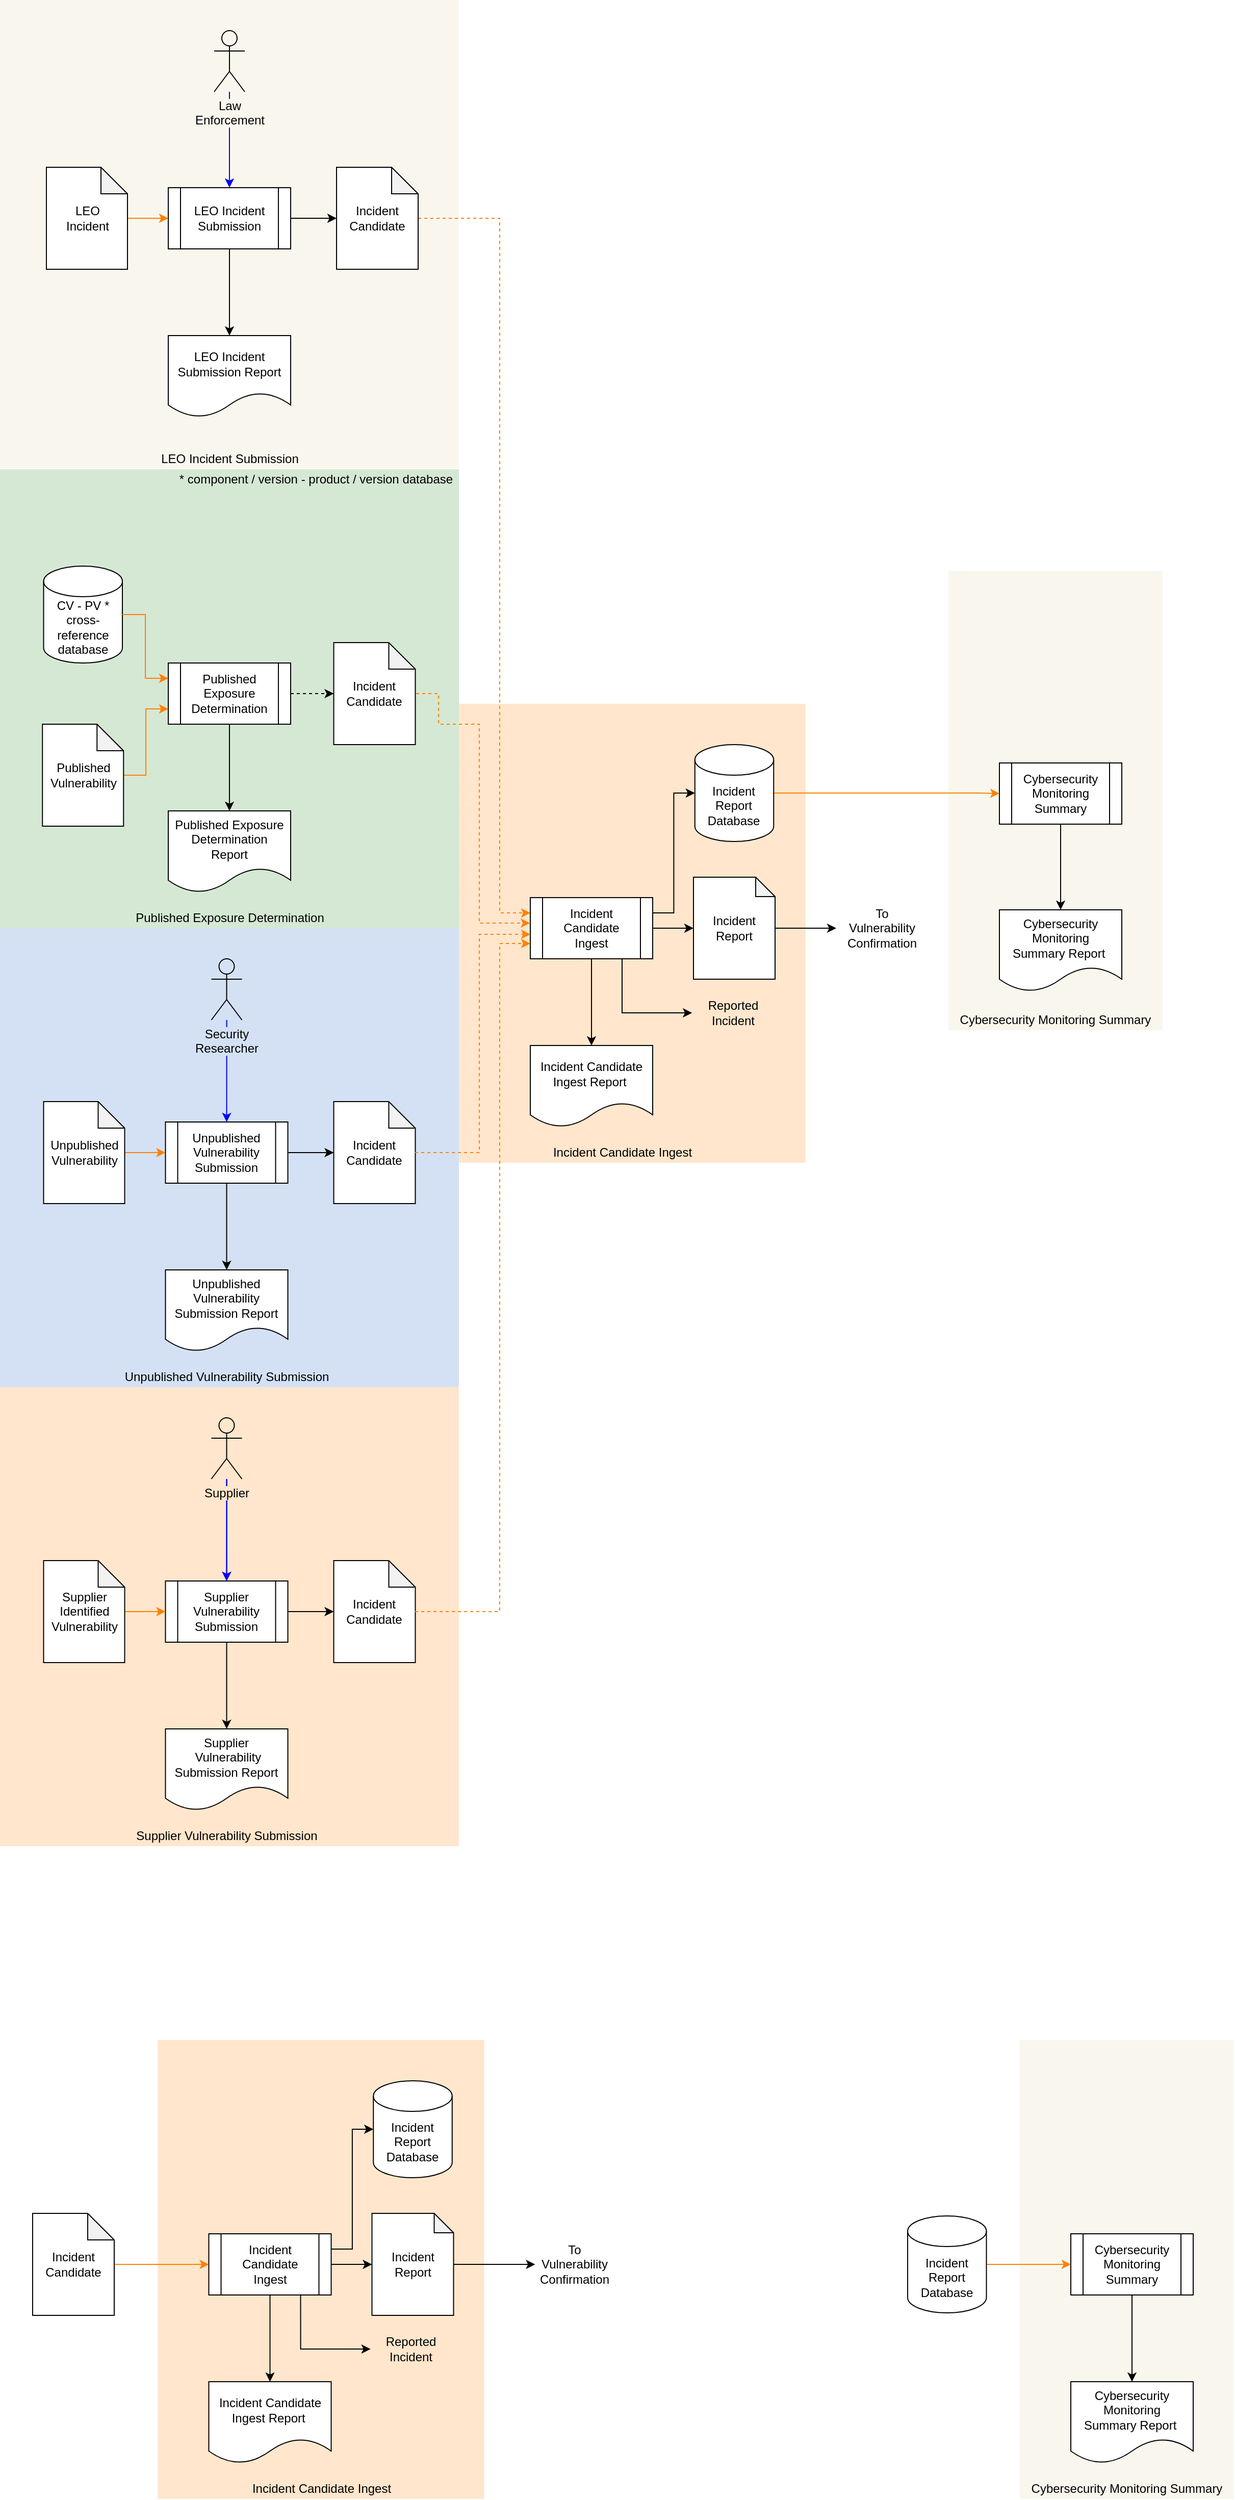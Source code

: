 <mxfile version="20.8.16" type="device"><diagram id="C5RBs43oDa-KdzZeNtuy" name="Page-1"><mxGraphModel dx="2672" dy="1837" grid="1" gridSize="10" guides="1" tooltips="1" connect="1" arrows="1" fold="1" page="1" pageScale="1" pageWidth="827" pageHeight="1169" math="0" shadow="0"><root><mxCell id="WIyWlLk6GJQsqaUBKTNV-0"/><mxCell id="WIyWlLk6GJQsqaUBKTNV-1" parent="WIyWlLk6GJQsqaUBKTNV-0"/><mxCell id="9Xzc01fUtKTuvR9s5IbT-11" value="" style="rounded=0;whiteSpace=wrap;html=1;strokeColor=none;fillColor=#FFE6CC;" vertex="1" parent="WIyWlLk6GJQsqaUBKTNV-1"><mxGeometry x="-730" y="1450" width="450" height="450" as="geometry"/></mxCell><mxCell id="wN83Spoh5uE3AaR1W7T5-43" value="" style="rounded=0;whiteSpace=wrap;html=1;strokeColor=none;fillColor=#FFE6CC;" parent="WIyWlLk6GJQsqaUBKTNV-1" vertex="1"><mxGeometry x="-280" y="780" width="340" height="450" as="geometry"/></mxCell><mxCell id="wN83Spoh5uE3AaR1W7T5-98" value="" style="rounded=0;whiteSpace=wrap;html=1;strokeColor=none;fillColor=#F9F7ED;" parent="WIyWlLk6GJQsqaUBKTNV-1" vertex="1"><mxGeometry x="-730" y="90" width="450" height="459" as="geometry"/></mxCell><mxCell id="wN83Spoh5uE3AaR1W7T5-67" value="" style="rounded=0;whiteSpace=wrap;html=1;strokeColor=none;fillColor=#D4E1F5;" parent="WIyWlLk6GJQsqaUBKTNV-1" vertex="1"><mxGeometry x="-730" y="1000" width="450" height="450" as="geometry"/></mxCell><mxCell id="wN83Spoh5uE3AaR1W7T5-24" value="" style="rounded=0;whiteSpace=wrap;html=1;strokeColor=none;fillColor=#F9F7ED;" parent="WIyWlLk6GJQsqaUBKTNV-1" vertex="1"><mxGeometry x="200" y="650" width="210" height="450" as="geometry"/></mxCell><mxCell id="wN83Spoh5uE3AaR1W7T5-15" value="" style="rounded=0;whiteSpace=wrap;html=1;fillColor=#D5E8D4;strokeColor=none;" parent="WIyWlLk6GJQsqaUBKTNV-1" vertex="1"><mxGeometry x="-730" y="550" width="450" height="450" as="geometry"/></mxCell><mxCell id="wN83Spoh5uE3AaR1W7T5-99" style="edgeStyle=orthogonalEdgeStyle;rounded=0;orthogonalLoop=1;jettySize=auto;html=1;entryX=0;entryY=0.25;entryDx=0;entryDy=0;strokeColor=#FF8000;dashed=1;" parent="WIyWlLk6GJQsqaUBKTNV-1" source="pf2Wbkb6V3aEikhFOSJb-10" target="6Zm5IRveUOEQ-voSjNhq-3" edge="1"><mxGeometry relative="1" as="geometry"><Array as="points"><mxPoint x="-240" y="304"/><mxPoint x="-240" y="985"/></Array></mxGeometry></mxCell><mxCell id="wN83Spoh5uE3AaR1W7T5-16" style="edgeStyle=orthogonalEdgeStyle;rounded=0;orthogonalLoop=1;jettySize=auto;html=1;exitX=1;exitY=0.5;exitDx=0;exitDy=0;entryX=0;entryY=0.5;entryDx=0;entryDy=0;entryPerimeter=0;" parent="WIyWlLk6GJQsqaUBKTNV-1" source="6Zm5IRveUOEQ-voSjNhq-3" target="wN83Spoh5uE3AaR1W7T5-14" edge="1"><mxGeometry relative="1" as="geometry"/></mxCell><mxCell id="wN83Spoh5uE3AaR1W7T5-23" style="edgeStyle=orthogonalEdgeStyle;rounded=0;orthogonalLoop=1;jettySize=auto;html=1;exitX=0.5;exitY=1;exitDx=0;exitDy=0;" parent="WIyWlLk6GJQsqaUBKTNV-1" source="6Zm5IRveUOEQ-voSjNhq-3" target="wN83Spoh5uE3AaR1W7T5-22" edge="1"><mxGeometry relative="1" as="geometry"/></mxCell><mxCell id="Hxy1QwuODyIl4K82jNZ6-29" style="edgeStyle=orthogonalEdgeStyle;rounded=0;orthogonalLoop=1;jettySize=auto;html=1;entryX=0;entryY=0.5;entryDx=0;entryDy=0;entryPerimeter=0;exitX=1;exitY=0.25;exitDx=0;exitDy=0;" parent="WIyWlLk6GJQsqaUBKTNV-1" source="6Zm5IRveUOEQ-voSjNhq-3" target="Hxy1QwuODyIl4K82jNZ6-28" edge="1"><mxGeometry relative="1" as="geometry"/></mxCell><mxCell id="Hxy1QwuODyIl4K82jNZ6-30" style="edgeStyle=orthogonalEdgeStyle;rounded=0;orthogonalLoop=1;jettySize=auto;html=1;exitX=0.75;exitY=1;exitDx=0;exitDy=0;entryX=0;entryY=0.5;entryDx=0;entryDy=0;" parent="WIyWlLk6GJQsqaUBKTNV-1" source="6Zm5IRveUOEQ-voSjNhq-3" target="AXCP_vRWOkf5SYs7HRFB-5" edge="1"><mxGeometry relative="1" as="geometry"/></mxCell><mxCell id="6Zm5IRveUOEQ-voSjNhq-3" value="Incident Candidate&lt;br&gt;Ingest" style="shape=process;whiteSpace=wrap;html=1;backgroundOutline=1;" parent="WIyWlLk6GJQsqaUBKTNV-1" vertex="1"><mxGeometry x="-210" y="970" width="120" height="60" as="geometry"/></mxCell><mxCell id="6Zm5IRveUOEQ-voSjNhq-8" value="Cybersecurity Monitoring Summary" style="text;html=1;strokeColor=none;fillColor=none;align=center;verticalAlign=middle;whiteSpace=wrap;rounded=0;" parent="WIyWlLk6GJQsqaUBKTNV-1" vertex="1"><mxGeometry x="200" y="1080" width="210" height="20" as="geometry"/></mxCell><mxCell id="AFasW3N3rb-dnXRpqXTf-4" value="Published Exposure Determination" style="text;html=1;align=center;verticalAlign=middle;resizable=0;points=[];autosize=1;" parent="WIyWlLk6GJQsqaUBKTNV-1" vertex="1"><mxGeometry x="-605" y="980" width="200" height="20" as="geometry"/></mxCell><mxCell id="AFasW3N3rb-dnXRpqXTf-5" value="Unpublished Vulnerability Submission" style="text;html=1;align=center;verticalAlign=middle;resizable=0;points=[];autosize=1;" parent="WIyWlLk6GJQsqaUBKTNV-1" vertex="1"><mxGeometry x="-617.75" y="1430" width="220" height="20" as="geometry"/></mxCell><mxCell id="wN83Spoh5uE3AaR1W7T5-33" style="edgeStyle=orthogonalEdgeStyle;rounded=0;orthogonalLoop=1;jettySize=auto;html=1;" parent="WIyWlLk6GJQsqaUBKTNV-1" source="AFasW3N3rb-dnXRpqXTf-13" target="wN83Spoh5uE3AaR1W7T5-32" edge="1"><mxGeometry relative="1" as="geometry"/></mxCell><mxCell id="AFasW3N3rb-dnXRpqXTf-13" value="Cybersecurity Monitoring Summary" style="shape=process;whiteSpace=wrap;html=1;backgroundOutline=1;" parent="WIyWlLk6GJQsqaUBKTNV-1" vertex="1"><mxGeometry x="250" y="838" width="120" height="60" as="geometry"/></mxCell><mxCell id="fDY6oTUVb4eKqqhAtH-P-1" style="edgeStyle=orthogonalEdgeStyle;rounded=0;orthogonalLoop=1;jettySize=auto;html=1;entryX=0;entryY=0.5;entryDx=0;entryDy=0;strokeColor=#FF8000;exitX=1;exitY=0.5;exitDx=0;exitDy=0;exitPerimeter=0;" parent="WIyWlLk6GJQsqaUBKTNV-1" source="Hxy1QwuODyIl4K82jNZ6-28" target="AFasW3N3rb-dnXRpqXTf-13" edge="1"><mxGeometry relative="1" as="geometry"><Array as="points"><mxPoint x="230" y="868"/><mxPoint x="250" y="868"/></Array><mxPoint x="260" y="779" as="sourcePoint"/></mxGeometry></mxCell><mxCell id="Hxy1QwuODyIl4K82jNZ6-32" style="edgeStyle=orthogonalEdgeStyle;rounded=0;orthogonalLoop=1;jettySize=auto;html=1;entryX=0;entryY=0.5;entryDx=0;entryDy=0;" parent="WIyWlLk6GJQsqaUBKTNV-1" source="wN83Spoh5uE3AaR1W7T5-14" target="Hxy1QwuODyIl4K82jNZ6-31" edge="1"><mxGeometry relative="1" as="geometry"/></mxCell><mxCell id="wN83Spoh5uE3AaR1W7T5-14" value="Incident Report" style="shape=note;whiteSpace=wrap;html=1;backgroundOutline=1;darkOpacity=0.05;size=19;" parent="WIyWlLk6GJQsqaUBKTNV-1" vertex="1"><mxGeometry x="-50" y="950" width="80" height="100" as="geometry"/></mxCell><mxCell id="wN83Spoh5uE3AaR1W7T5-22" value="Incident Candidate Ingest Report&amp;nbsp;" style="shape=document;whiteSpace=wrap;html=1;boundedLbl=1;" parent="WIyWlLk6GJQsqaUBKTNV-1" vertex="1"><mxGeometry x="-210" y="1115" width="120" height="80" as="geometry"/></mxCell><mxCell id="wN83Spoh5uE3AaR1W7T5-32" value="Cybersecurity Monitoring&lt;br&gt;Summary Report&amp;nbsp;" style="shape=document;whiteSpace=wrap;html=1;boundedLbl=1;" parent="WIyWlLk6GJQsqaUBKTNV-1" vertex="1"><mxGeometry x="250" y="982" width="120" height="80" as="geometry"/></mxCell><mxCell id="wN83Spoh5uE3AaR1W7T5-45" value="Incident Candidate Ingest" style="text;html=1;align=center;verticalAlign=middle;resizable=0;points=[];autosize=1;" parent="WIyWlLk6GJQsqaUBKTNV-1" vertex="1"><mxGeometry x="-195" y="1210" width="150" height="20" as="geometry"/></mxCell><mxCell id="AXCP_vRWOkf5SYs7HRFB-8" style="edgeStyle=orthogonalEdgeStyle;rounded=0;orthogonalLoop=1;jettySize=auto;html=1;exitX=0.5;exitY=1;exitDx=0;exitDy=0;" parent="WIyWlLk6GJQsqaUBKTNV-1" source="wN83Spoh5uE3AaR1W7T5-111" target="AXCP_vRWOkf5SYs7HRFB-7" edge="1"><mxGeometry relative="1" as="geometry"><Array as="points"/></mxGeometry></mxCell><mxCell id="AXCP_vRWOkf5SYs7HRFB-17" style="edgeStyle=orthogonalEdgeStyle;rounded=0;orthogonalLoop=1;jettySize=auto;html=1;exitX=1;exitY=0.5;exitDx=0;exitDy=0;entryX=0;entryY=0.5;entryDx=0;entryDy=0;entryPerimeter=0;" parent="WIyWlLk6GJQsqaUBKTNV-1" source="wN83Spoh5uE3AaR1W7T5-111" target="pf2Wbkb6V3aEikhFOSJb-10" edge="1"><mxGeometry relative="1" as="geometry"/></mxCell><mxCell id="wN83Spoh5uE3AaR1W7T5-111" value="LEO Incident Submission" style="shape=process;whiteSpace=wrap;html=1;backgroundOutline=1;" parent="WIyWlLk6GJQsqaUBKTNV-1" vertex="1"><mxGeometry x="-565" y="274" width="120" height="60" as="geometry"/></mxCell><mxCell id="wN83Spoh5uE3AaR1W7T5-112" value="LEO Incident Submission" style="text;html=1;align=center;verticalAlign=middle;resizable=0;points=[];autosize=1;" parent="WIyWlLk6GJQsqaUBKTNV-1" vertex="1"><mxGeometry x="-580" y="530" width="150" height="20" as="geometry"/></mxCell><mxCell id="AXCP_vRWOkf5SYs7HRFB-3" style="edgeStyle=orthogonalEdgeStyle;rounded=0;orthogonalLoop=1;jettySize=auto;html=1;entryX=0;entryY=0.5;entryDx=0;entryDy=0;strokeColor=#FF8000;" parent="WIyWlLk6GJQsqaUBKTNV-1" source="AXCP_vRWOkf5SYs7HRFB-2" target="wN83Spoh5uE3AaR1W7T5-111" edge="1"><mxGeometry relative="1" as="geometry"/></mxCell><mxCell id="AXCP_vRWOkf5SYs7HRFB-2" value="LEO&lt;br&gt;Incident" style="shape=note;whiteSpace=wrap;html=1;backgroundOutline=1;darkOpacity=0.05;size=26;" parent="WIyWlLk6GJQsqaUBKTNV-1" vertex="1"><mxGeometry x="-684.5" y="254" width="79.5" height="100" as="geometry"/></mxCell><mxCell id="AXCP_vRWOkf5SYs7HRFB-5" value="Reported&lt;br&gt;Incident" style="text;html=1;fillColor=none;align=center;verticalAlign=middle;whiteSpace=wrap;rounded=0;" parent="WIyWlLk6GJQsqaUBKTNV-1" vertex="1"><mxGeometry x="-51.37" y="1060" width="80" height="46" as="geometry"/></mxCell><mxCell id="AXCP_vRWOkf5SYs7HRFB-7" value="LEO Incident Submission Report" style="shape=document;whiteSpace=wrap;html=1;boundedLbl=1;" parent="WIyWlLk6GJQsqaUBKTNV-1" vertex="1"><mxGeometry x="-565" y="419" width="120" height="80" as="geometry"/></mxCell><mxCell id="pf2Wbkb6V3aEikhFOSJb-10" value="Incident Candidate" style="shape=note;whiteSpace=wrap;html=1;backgroundOutline=1;darkOpacity=0.05;size=26;" parent="WIyWlLk6GJQsqaUBKTNV-1" vertex="1"><mxGeometry x="-400" y="254" width="80" height="100" as="geometry"/></mxCell><mxCell id="IPxfnIjCZiYCJYjC7kOt-23" style="edgeStyle=orthogonalEdgeStyle;rounded=0;orthogonalLoop=1;jettySize=auto;html=1;strokeColor=#0000FF;entryX=0.5;entryY=0;entryDx=0;entryDy=0;" parent="WIyWlLk6GJQsqaUBKTNV-1" source="IPxfnIjCZiYCJYjC7kOt-8" target="wN83Spoh5uE3AaR1W7T5-111" edge="1"><mxGeometry relative="1" as="geometry"><Array as="points"><mxPoint x="-505" y="230"/><mxPoint x="-505" y="230"/></Array></mxGeometry></mxCell><mxCell id="IPxfnIjCZiYCJYjC7kOt-8" value="&lt;span style=&quot;background-color: rgb(249 , 247 , 237)&quot;&gt;Law&lt;br&gt;Enforcement&lt;/span&gt;" style="shape=umlActor;verticalLabelPosition=bottom;verticalAlign=top;html=1;outlineConnect=0;fillColor=none;" parent="WIyWlLk6GJQsqaUBKTNV-1" vertex="1"><mxGeometry x="-520" y="120" width="30" height="60" as="geometry"/></mxCell><mxCell id="Hxy1QwuODyIl4K82jNZ6-2" style="edgeStyle=orthogonalEdgeStyle;rounded=0;orthogonalLoop=1;jettySize=auto;html=1;exitX=0.5;exitY=1;exitDx=0;exitDy=0;" parent="WIyWlLk6GJQsqaUBKTNV-1" source="Hxy1QwuODyIl4K82jNZ6-4" target="Hxy1QwuODyIl4K82jNZ6-7" edge="1"><mxGeometry relative="1" as="geometry"><Array as="points"/></mxGeometry></mxCell><mxCell id="Hxy1QwuODyIl4K82jNZ6-3" style="edgeStyle=orthogonalEdgeStyle;rounded=0;orthogonalLoop=1;jettySize=auto;html=1;exitX=1;exitY=0.5;exitDx=0;exitDy=0;entryX=0;entryY=0.5;entryDx=0;entryDy=0;entryPerimeter=0;dashed=1;" parent="WIyWlLk6GJQsqaUBKTNV-1" source="Hxy1QwuODyIl4K82jNZ6-4" target="Hxy1QwuODyIl4K82jNZ6-8" edge="1"><mxGeometry relative="1" as="geometry"/></mxCell><mxCell id="Hxy1QwuODyIl4K82jNZ6-4" value="Published Exposure Determination" style="shape=process;whiteSpace=wrap;html=1;backgroundOutline=1;" parent="WIyWlLk6GJQsqaUBKTNV-1" vertex="1"><mxGeometry x="-565" y="740" width="120" height="60" as="geometry"/></mxCell><mxCell id="Hxy1QwuODyIl4K82jNZ6-5" style="edgeStyle=orthogonalEdgeStyle;rounded=0;orthogonalLoop=1;jettySize=auto;html=1;entryX=0;entryY=0.75;entryDx=0;entryDy=0;strokeColor=#FF8000;" parent="WIyWlLk6GJQsqaUBKTNV-1" source="Hxy1QwuODyIl4K82jNZ6-6" target="Hxy1QwuODyIl4K82jNZ6-4" edge="1"><mxGeometry relative="1" as="geometry"/></mxCell><mxCell id="Hxy1QwuODyIl4K82jNZ6-6" value="Published Vulnerability" style="shape=note;whiteSpace=wrap;html=1;backgroundOutline=1;darkOpacity=0.05;size=26;" parent="WIyWlLk6GJQsqaUBKTNV-1" vertex="1"><mxGeometry x="-688.37" y="800" width="79.5" height="100" as="geometry"/></mxCell><mxCell id="Hxy1QwuODyIl4K82jNZ6-7" value="Published Exposure Determination&lt;br&gt;Report" style="shape=document;whiteSpace=wrap;html=1;boundedLbl=1;" parent="WIyWlLk6GJQsqaUBKTNV-1" vertex="1"><mxGeometry x="-565" y="885" width="120" height="80" as="geometry"/></mxCell><mxCell id="Hxy1QwuODyIl4K82jNZ6-8" value="Incident Candidate" style="shape=note;whiteSpace=wrap;html=1;backgroundOutline=1;darkOpacity=0.05;size=26;" parent="WIyWlLk6GJQsqaUBKTNV-1" vertex="1"><mxGeometry x="-402.75" y="720" width="80" height="100" as="geometry"/></mxCell><mxCell id="Hxy1QwuODyIl4K82jNZ6-9" style="edgeStyle=orthogonalEdgeStyle;rounded=0;orthogonalLoop=1;jettySize=auto;html=1;entryX=-0.003;entryY=0.417;entryDx=0;entryDy=0;strokeColor=#FF8000;dashed=1;exitX=1.009;exitY=0.5;exitDx=0;exitDy=0;exitPerimeter=0;entryPerimeter=0;" parent="WIyWlLk6GJQsqaUBKTNV-1" source="Hxy1QwuODyIl4K82jNZ6-8" target="6Zm5IRveUOEQ-voSjNhq-3" edge="1"><mxGeometry relative="1" as="geometry"><mxPoint x="-310" y="269" as="sourcePoint"/><mxPoint x="-135" y="765" as="targetPoint"/><Array as="points"><mxPoint x="-300" y="770"/><mxPoint x="-300" y="800"/><mxPoint x="-260" y="800"/><mxPoint x="-260" y="995"/></Array></mxGeometry></mxCell><mxCell id="Hxy1QwuODyIl4K82jNZ6-10" value="CV - PV * cross-reference database" style="shape=cylinder3;whiteSpace=wrap;html=1;boundedLbl=1;backgroundOutline=1;size=15;" parent="WIyWlLk6GJQsqaUBKTNV-1" vertex="1"><mxGeometry x="-687.24" y="645" width="77.25" height="95" as="geometry"/></mxCell><mxCell id="Hxy1QwuODyIl4K82jNZ6-13" style="edgeStyle=orthogonalEdgeStyle;rounded=0;orthogonalLoop=1;jettySize=auto;html=1;strokeColor=#FF8000;exitX=1;exitY=0.5;exitDx=0;exitDy=0;exitPerimeter=0;entryX=0;entryY=0.25;entryDx=0;entryDy=0;" parent="WIyWlLk6GJQsqaUBKTNV-1" source="Hxy1QwuODyIl4K82jNZ6-10" target="Hxy1QwuODyIl4K82jNZ6-4" edge="1"><mxGeometry relative="1" as="geometry"><mxPoint x="-598.87" y="922.5" as="sourcePoint"/><mxPoint x="-557.75" y="795" as="targetPoint"/><Array as="points"/></mxGeometry></mxCell><mxCell id="Hxy1QwuODyIl4K82jNZ6-15" style="edgeStyle=orthogonalEdgeStyle;rounded=0;orthogonalLoop=1;jettySize=auto;html=1;exitX=0.5;exitY=1;exitDx=0;exitDy=0;" parent="WIyWlLk6GJQsqaUBKTNV-1" source="Hxy1QwuODyIl4K82jNZ6-17" target="Hxy1QwuODyIl4K82jNZ6-20" edge="1"><mxGeometry relative="1" as="geometry"><Array as="points"/></mxGeometry></mxCell><mxCell id="Hxy1QwuODyIl4K82jNZ6-16" style="edgeStyle=orthogonalEdgeStyle;rounded=0;orthogonalLoop=1;jettySize=auto;html=1;exitX=1;exitY=0.5;exitDx=0;exitDy=0;entryX=0;entryY=0.5;entryDx=0;entryDy=0;entryPerimeter=0;" parent="WIyWlLk6GJQsqaUBKTNV-1" source="Hxy1QwuODyIl4K82jNZ6-17" target="Hxy1QwuODyIl4K82jNZ6-21" edge="1"><mxGeometry relative="1" as="geometry"/></mxCell><mxCell id="Hxy1QwuODyIl4K82jNZ6-17" value="Unpublished Vulnerability Submission" style="shape=process;whiteSpace=wrap;html=1;backgroundOutline=1;" parent="WIyWlLk6GJQsqaUBKTNV-1" vertex="1"><mxGeometry x="-567.75" y="1190" width="120" height="60" as="geometry"/></mxCell><mxCell id="Hxy1QwuODyIl4K82jNZ6-18" style="edgeStyle=orthogonalEdgeStyle;rounded=0;orthogonalLoop=1;jettySize=auto;html=1;entryX=0;entryY=0.5;entryDx=0;entryDy=0;strokeColor=#FF8000;" parent="WIyWlLk6GJQsqaUBKTNV-1" source="Hxy1QwuODyIl4K82jNZ6-19" target="Hxy1QwuODyIl4K82jNZ6-17" edge="1"><mxGeometry relative="1" as="geometry"/></mxCell><mxCell id="Hxy1QwuODyIl4K82jNZ6-19" value="Unpublished Vulnerability" style="shape=note;whiteSpace=wrap;html=1;backgroundOutline=1;darkOpacity=0.05;size=26;" parent="WIyWlLk6GJQsqaUBKTNV-1" vertex="1"><mxGeometry x="-687.25" y="1170" width="79.5" height="100" as="geometry"/></mxCell><mxCell id="Hxy1QwuODyIl4K82jNZ6-20" value="Unpublished Vulnerability Submission Report" style="shape=document;whiteSpace=wrap;html=1;boundedLbl=1;" parent="WIyWlLk6GJQsqaUBKTNV-1" vertex="1"><mxGeometry x="-567.75" y="1335" width="120" height="80" as="geometry"/></mxCell><mxCell id="Hxy1QwuODyIl4K82jNZ6-21" value="Incident Candidate" style="shape=note;whiteSpace=wrap;html=1;backgroundOutline=1;darkOpacity=0.05;size=26;" parent="WIyWlLk6GJQsqaUBKTNV-1" vertex="1"><mxGeometry x="-402.75" y="1170" width="80" height="100" as="geometry"/></mxCell><mxCell id="Hxy1QwuODyIl4K82jNZ6-22" style="edgeStyle=orthogonalEdgeStyle;rounded=0;orthogonalLoop=1;jettySize=auto;html=1;strokeColor=#0000FF;entryX=0.5;entryY=0;entryDx=0;entryDy=0;" parent="WIyWlLk6GJQsqaUBKTNV-1" source="Hxy1QwuODyIl4K82jNZ6-1" target="Hxy1QwuODyIl4K82jNZ6-17" edge="1"><mxGeometry relative="1" as="geometry"><Array as="points"><mxPoint x="-508" y="1140"/><mxPoint x="-508" y="1140"/></Array><mxPoint x="-390" y="1030" as="sourcePoint"/><mxPoint x="-390" y="1124" as="targetPoint"/></mxGeometry></mxCell><mxCell id="Hxy1QwuODyIl4K82jNZ6-1" value="&lt;span style=&quot;background-color: rgb(212 , 225 , 245)&quot;&gt;Security&lt;br&gt;Researcher&lt;/span&gt;" style="shape=umlActor;verticalLabelPosition=bottom;verticalAlign=top;html=1;outlineConnect=0;fillColor=none;" parent="WIyWlLk6GJQsqaUBKTNV-1" vertex="1"><mxGeometry x="-522.75" y="1030" width="30" height="60" as="geometry"/></mxCell><mxCell id="Hxy1QwuODyIl4K82jNZ6-27" style="edgeStyle=orthogonalEdgeStyle;rounded=0;orthogonalLoop=1;jettySize=auto;html=1;strokeColor=#FF8000;dashed=1;exitX=0.997;exitY=0.5;exitDx=0;exitDy=0;exitPerimeter=0;" parent="WIyWlLk6GJQsqaUBKTNV-1" source="Hxy1QwuODyIl4K82jNZ6-21" edge="1"><mxGeometry relative="1" as="geometry"><mxPoint x="-310" y="314" as="sourcePoint"/><mxPoint x="-210" y="1006" as="targetPoint"/><Array as="points"><mxPoint x="-260" y="1220"/><mxPoint x="-260" y="1006"/><mxPoint x="-211" y="1006"/></Array></mxGeometry></mxCell><mxCell id="Hxy1QwuODyIl4K82jNZ6-28" value="Incident Report Database" style="shape=cylinder3;whiteSpace=wrap;html=1;boundedLbl=1;backgroundOutline=1;size=15;" parent="WIyWlLk6GJQsqaUBKTNV-1" vertex="1"><mxGeometry x="-48.62" y="820" width="77.25" height="95" as="geometry"/></mxCell><mxCell id="Hxy1QwuODyIl4K82jNZ6-31" value="To&lt;br&gt;Vulnerability&lt;br&gt;Confirmation" style="text;html=1;strokeColor=none;fillColor=none;align=center;verticalAlign=middle;whiteSpace=wrap;rounded=0;" parent="WIyWlLk6GJQsqaUBKTNV-1" vertex="1"><mxGeometry x="90" y="975" width="90" height="50" as="geometry"/></mxCell><mxCell id="Hxy1QwuODyIl4K82jNZ6-33" value="" style="rounded=0;whiteSpace=wrap;html=1;strokeColor=none;fillColor=#F9F7ED;" parent="WIyWlLk6GJQsqaUBKTNV-1" vertex="1"><mxGeometry x="270" y="2090" width="210" height="450" as="geometry"/></mxCell><mxCell id="Hxy1QwuODyIl4K82jNZ6-34" value="Cybersecurity Monitoring Summary" style="text;html=1;strokeColor=none;fillColor=none;align=center;verticalAlign=middle;whiteSpace=wrap;rounded=0;" parent="WIyWlLk6GJQsqaUBKTNV-1" vertex="1"><mxGeometry x="270" y="2520" width="210" height="20" as="geometry"/></mxCell><mxCell id="Hxy1QwuODyIl4K82jNZ6-35" style="edgeStyle=orthogonalEdgeStyle;rounded=0;orthogonalLoop=1;jettySize=auto;html=1;" parent="WIyWlLk6GJQsqaUBKTNV-1" source="Hxy1QwuODyIl4K82jNZ6-36" target="Hxy1QwuODyIl4K82jNZ6-40" edge="1"><mxGeometry relative="1" as="geometry"/></mxCell><mxCell id="Hxy1QwuODyIl4K82jNZ6-36" value="Cybersecurity Monitoring Summary" style="shape=process;whiteSpace=wrap;html=1;backgroundOutline=1;" parent="WIyWlLk6GJQsqaUBKTNV-1" vertex="1"><mxGeometry x="320" y="2280" width="120" height="60" as="geometry"/></mxCell><mxCell id="Hxy1QwuODyIl4K82jNZ6-37" style="edgeStyle=orthogonalEdgeStyle;rounded=0;orthogonalLoop=1;jettySize=auto;html=1;entryX=0;entryY=0.5;entryDx=0;entryDy=0;strokeColor=#FF8000;exitX=1;exitY=0.5;exitDx=0;exitDy=0;exitPerimeter=0;" parent="WIyWlLk6GJQsqaUBKTNV-1" source="Hxy1QwuODyIl4K82jNZ6-42" target="Hxy1QwuODyIl4K82jNZ6-36" edge="1"><mxGeometry relative="1" as="geometry"><Array as="points"><mxPoint x="280" y="2310"/><mxPoint x="280" y="2310"/></Array><mxPoint x="250" y="2089" as="sourcePoint"/></mxGeometry></mxCell><mxCell id="Hxy1QwuODyIl4K82jNZ6-40" value="Cybersecurity Monitoring&lt;br&gt;Summary Report&amp;nbsp;" style="shape=document;whiteSpace=wrap;html=1;boundedLbl=1;" parent="WIyWlLk6GJQsqaUBKTNV-1" vertex="1"><mxGeometry x="320" y="2425" width="120" height="80" as="geometry"/></mxCell><mxCell id="Hxy1QwuODyIl4K82jNZ6-42" value="Incident Report Database" style="shape=cylinder3;whiteSpace=wrap;html=1;boundedLbl=1;backgroundOutline=1;size=15;" parent="WIyWlLk6GJQsqaUBKTNV-1" vertex="1"><mxGeometry x="160" y="2262.5" width="77.25" height="95" as="geometry"/></mxCell><mxCell id="Hxy1QwuODyIl4K82jNZ6-44" value="" style="rounded=0;whiteSpace=wrap;html=1;strokeColor=none;fillColor=#FFE6CC;" parent="WIyWlLk6GJQsqaUBKTNV-1" vertex="1"><mxGeometry x="-575.25" y="2090" width="320" height="450" as="geometry"/></mxCell><mxCell id="Hxy1QwuODyIl4K82jNZ6-45" style="edgeStyle=orthogonalEdgeStyle;rounded=0;orthogonalLoop=1;jettySize=auto;html=1;exitX=1;exitY=0.5;exitDx=0;exitDy=0;entryX=0;entryY=0.5;entryDx=0;entryDy=0;entryPerimeter=0;" parent="WIyWlLk6GJQsqaUBKTNV-1" source="Hxy1QwuODyIl4K82jNZ6-49" target="Hxy1QwuODyIl4K82jNZ6-50" edge="1"><mxGeometry relative="1" as="geometry"/></mxCell><mxCell id="Hxy1QwuODyIl4K82jNZ6-46" style="edgeStyle=orthogonalEdgeStyle;rounded=0;orthogonalLoop=1;jettySize=auto;html=1;exitX=0.5;exitY=1;exitDx=0;exitDy=0;" parent="WIyWlLk6GJQsqaUBKTNV-1" source="Hxy1QwuODyIl4K82jNZ6-49" target="Hxy1QwuODyIl4K82jNZ6-51" edge="1"><mxGeometry relative="1" as="geometry"/></mxCell><mxCell id="Hxy1QwuODyIl4K82jNZ6-47" style="edgeStyle=orthogonalEdgeStyle;rounded=0;orthogonalLoop=1;jettySize=auto;html=1;entryX=0;entryY=0.5;entryDx=0;entryDy=0;entryPerimeter=0;exitX=1;exitY=0.25;exitDx=0;exitDy=0;" parent="WIyWlLk6GJQsqaUBKTNV-1" source="Hxy1QwuODyIl4K82jNZ6-49" target="Hxy1QwuODyIl4K82jNZ6-56" edge="1"><mxGeometry relative="1" as="geometry"/></mxCell><mxCell id="Hxy1QwuODyIl4K82jNZ6-48" style="edgeStyle=orthogonalEdgeStyle;rounded=0;orthogonalLoop=1;jettySize=auto;html=1;exitX=0.75;exitY=1;exitDx=0;exitDy=0;entryX=0;entryY=0.5;entryDx=0;entryDy=0;" parent="WIyWlLk6GJQsqaUBKTNV-1" source="Hxy1QwuODyIl4K82jNZ6-49" target="Hxy1QwuODyIl4K82jNZ6-53" edge="1"><mxGeometry relative="1" as="geometry"/></mxCell><mxCell id="Hxy1QwuODyIl4K82jNZ6-49" value="Incident Candidate&lt;br&gt;Ingest" style="shape=process;whiteSpace=wrap;html=1;backgroundOutline=1;" parent="WIyWlLk6GJQsqaUBKTNV-1" vertex="1"><mxGeometry x="-525.25" y="2280" width="120" height="60" as="geometry"/></mxCell><mxCell id="Hxy1QwuODyIl4K82jNZ6-59" style="edgeStyle=orthogonalEdgeStyle;rounded=0;orthogonalLoop=1;jettySize=auto;html=1;entryX=0;entryY=0.5;entryDx=0;entryDy=0;" parent="WIyWlLk6GJQsqaUBKTNV-1" source="Hxy1QwuODyIl4K82jNZ6-50" target="Hxy1QwuODyIl4K82jNZ6-58" edge="1"><mxGeometry relative="1" as="geometry"/></mxCell><mxCell id="Hxy1QwuODyIl4K82jNZ6-50" value="Incident Report" style="shape=note;whiteSpace=wrap;html=1;backgroundOutline=1;darkOpacity=0.05;size=19;" parent="WIyWlLk6GJQsqaUBKTNV-1" vertex="1"><mxGeometry x="-365.25" y="2260" width="80" height="100" as="geometry"/></mxCell><mxCell id="Hxy1QwuODyIl4K82jNZ6-51" value="Incident Candidate Ingest Report&amp;nbsp;" style="shape=document;whiteSpace=wrap;html=1;boundedLbl=1;" parent="WIyWlLk6GJQsqaUBKTNV-1" vertex="1"><mxGeometry x="-525.25" y="2425" width="120" height="80" as="geometry"/></mxCell><mxCell id="Hxy1QwuODyIl4K82jNZ6-52" value="Incident Candidate Ingest" style="text;html=1;align=center;verticalAlign=middle;resizable=0;points=[];autosize=1;" parent="WIyWlLk6GJQsqaUBKTNV-1" vertex="1"><mxGeometry x="-490.25" y="2520" width="150" height="20" as="geometry"/></mxCell><mxCell id="Hxy1QwuODyIl4K82jNZ6-53" value="Reported&lt;br&gt;Incident" style="text;html=1;fillColor=none;align=center;verticalAlign=middle;whiteSpace=wrap;rounded=0;" parent="WIyWlLk6GJQsqaUBKTNV-1" vertex="1"><mxGeometry x="-366.62" y="2370" width="80" height="46" as="geometry"/></mxCell><mxCell id="Hxy1QwuODyIl4K82jNZ6-54" value="Incident Candidate" style="shape=note;whiteSpace=wrap;html=1;backgroundOutline=1;darkOpacity=0.05;size=26;" parent="WIyWlLk6GJQsqaUBKTNV-1" vertex="1"><mxGeometry x="-698" y="2260" width="80" height="100" as="geometry"/></mxCell><mxCell id="Hxy1QwuODyIl4K82jNZ6-55" style="edgeStyle=orthogonalEdgeStyle;rounded=0;orthogonalLoop=1;jettySize=auto;html=1;entryX=0;entryY=0.5;entryDx=0;entryDy=0;strokeColor=#FF8000;exitX=1.009;exitY=0.5;exitDx=0;exitDy=0;exitPerimeter=0;" parent="WIyWlLk6GJQsqaUBKTNV-1" source="Hxy1QwuODyIl4K82jNZ6-54" target="Hxy1QwuODyIl4K82jNZ6-49" edge="1"><mxGeometry relative="1" as="geometry"><mxPoint x="-605.25" y="1809" as="sourcePoint"/><mxPoint x="-430.25" y="2305" as="targetPoint"/></mxGeometry></mxCell><mxCell id="Hxy1QwuODyIl4K82jNZ6-56" value="Incident Report Database" style="shape=cylinder3;whiteSpace=wrap;html=1;boundedLbl=1;backgroundOutline=1;size=15;" parent="WIyWlLk6GJQsqaUBKTNV-1" vertex="1"><mxGeometry x="-363.87" y="2130" width="77.25" height="95" as="geometry"/></mxCell><mxCell id="Hxy1QwuODyIl4K82jNZ6-58" value="To&lt;br&gt;Vulnerability&lt;br&gt;Confirmation" style="text;html=1;strokeColor=none;fillColor=none;align=center;verticalAlign=middle;whiteSpace=wrap;rounded=0;" parent="WIyWlLk6GJQsqaUBKTNV-1" vertex="1"><mxGeometry x="-205.25" y="2285" width="77.25" height="50" as="geometry"/></mxCell><mxCell id="ACwx5Uyd8gHW-nlY6IZ_-0" value="* component / version - product / version database" style="text;html=1;strokeColor=none;fillColor=none;align=center;verticalAlign=middle;whiteSpace=wrap;rounded=0;" parent="WIyWlLk6GJQsqaUBKTNV-1" vertex="1"><mxGeometry x="-560" y="550" width="280" height="20" as="geometry"/></mxCell><mxCell id="9Xzc01fUtKTuvR9s5IbT-1" value="Supplier Vulnerability Submission" style="text;html=1;align=center;verticalAlign=middle;resizable=0;points=[];autosize=1;" vertex="1" parent="WIyWlLk6GJQsqaUBKTNV-1"><mxGeometry x="-607.75" y="1875" width="200" height="30" as="geometry"/></mxCell><mxCell id="9Xzc01fUtKTuvR9s5IbT-2" style="edgeStyle=orthogonalEdgeStyle;rounded=0;orthogonalLoop=1;jettySize=auto;html=1;exitX=0.5;exitY=1;exitDx=0;exitDy=0;" edge="1" parent="WIyWlLk6GJQsqaUBKTNV-1" source="9Xzc01fUtKTuvR9s5IbT-4" target="9Xzc01fUtKTuvR9s5IbT-7"><mxGeometry relative="1" as="geometry"><Array as="points"/></mxGeometry></mxCell><mxCell id="9Xzc01fUtKTuvR9s5IbT-3" style="edgeStyle=orthogonalEdgeStyle;rounded=0;orthogonalLoop=1;jettySize=auto;html=1;exitX=1;exitY=0.5;exitDx=0;exitDy=0;entryX=0;entryY=0.5;entryDx=0;entryDy=0;entryPerimeter=0;" edge="1" parent="WIyWlLk6GJQsqaUBKTNV-1" source="9Xzc01fUtKTuvR9s5IbT-4" target="9Xzc01fUtKTuvR9s5IbT-8"><mxGeometry relative="1" as="geometry"/></mxCell><mxCell id="9Xzc01fUtKTuvR9s5IbT-4" value="Supplier Vulnerability Submission" style="shape=process;whiteSpace=wrap;html=1;backgroundOutline=1;" vertex="1" parent="WIyWlLk6GJQsqaUBKTNV-1"><mxGeometry x="-567.75" y="1640" width="120" height="60" as="geometry"/></mxCell><mxCell id="9Xzc01fUtKTuvR9s5IbT-5" style="edgeStyle=orthogonalEdgeStyle;rounded=0;orthogonalLoop=1;jettySize=auto;html=1;entryX=0;entryY=0.5;entryDx=0;entryDy=0;strokeColor=#FF8000;" edge="1" parent="WIyWlLk6GJQsqaUBKTNV-1" source="9Xzc01fUtKTuvR9s5IbT-6" target="9Xzc01fUtKTuvR9s5IbT-4"><mxGeometry relative="1" as="geometry"/></mxCell><mxCell id="9Xzc01fUtKTuvR9s5IbT-6" value="Supplier Identified Vulnerability" style="shape=note;whiteSpace=wrap;html=1;backgroundOutline=1;darkOpacity=0.05;size=26;" vertex="1" parent="WIyWlLk6GJQsqaUBKTNV-1"><mxGeometry x="-687.25" y="1620" width="79.5" height="100" as="geometry"/></mxCell><mxCell id="9Xzc01fUtKTuvR9s5IbT-7" value="Supplier&lt;br&gt;&amp;nbsp;Vulnerability Submission Report" style="shape=document;whiteSpace=wrap;html=1;boundedLbl=1;" vertex="1" parent="WIyWlLk6GJQsqaUBKTNV-1"><mxGeometry x="-567.75" y="1785" width="120" height="80" as="geometry"/></mxCell><mxCell id="9Xzc01fUtKTuvR9s5IbT-8" value="Incident Candidate" style="shape=note;whiteSpace=wrap;html=1;backgroundOutline=1;darkOpacity=0.05;size=26;" vertex="1" parent="WIyWlLk6GJQsqaUBKTNV-1"><mxGeometry x="-402.75" y="1620" width="80" height="100" as="geometry"/></mxCell><mxCell id="9Xzc01fUtKTuvR9s5IbT-9" style="edgeStyle=orthogonalEdgeStyle;rounded=0;orthogonalLoop=1;jettySize=auto;html=1;strokeColor=#0000FF;entryX=0.5;entryY=0;entryDx=0;entryDy=0;" edge="1" parent="WIyWlLk6GJQsqaUBKTNV-1" source="9Xzc01fUtKTuvR9s5IbT-10" target="9Xzc01fUtKTuvR9s5IbT-4"><mxGeometry relative="1" as="geometry"><Array as="points"><mxPoint x="-508" y="1590"/><mxPoint x="-508" y="1590"/></Array><mxPoint x="-390" y="1480" as="sourcePoint"/><mxPoint x="-390" y="1574" as="targetPoint"/></mxGeometry></mxCell><mxCell id="9Xzc01fUtKTuvR9s5IbT-13" value="" style="edgeStyle=orthogonalEdgeStyle;rounded=0;orthogonalLoop=1;jettySize=auto;html=1;strokeColor=#0000FF;" edge="1" parent="WIyWlLk6GJQsqaUBKTNV-1" source="9Xzc01fUtKTuvR9s5IbT-10" target="9Xzc01fUtKTuvR9s5IbT-4"><mxGeometry relative="1" as="geometry"/></mxCell><mxCell id="9Xzc01fUtKTuvR9s5IbT-10" value="&lt;span style=&quot;background-color: rgb(255, 230, 204);&quot;&gt;Supplier&lt;/span&gt;" style="shape=umlActor;verticalLabelPosition=bottom;verticalAlign=top;html=1;outlineConnect=0;fillColor=none;" vertex="1" parent="WIyWlLk6GJQsqaUBKTNV-1"><mxGeometry x="-522.75" y="1480" width="30" height="60" as="geometry"/></mxCell><mxCell id="9Xzc01fUtKTuvR9s5IbT-14" style="edgeStyle=orthogonalEdgeStyle;rounded=0;orthogonalLoop=1;jettySize=auto;html=1;entryX=0;entryY=0.75;entryDx=0;entryDy=0;strokeColor=#FF8000;dashed=1;exitX=0.997;exitY=0.5;exitDx=0;exitDy=0;exitPerimeter=0;" edge="1" parent="WIyWlLk6GJQsqaUBKTNV-1" source="9Xzc01fUtKTuvR9s5IbT-8" target="6Zm5IRveUOEQ-voSjNhq-3"><mxGeometry relative="1" as="geometry"><mxPoint x="-312.99" y="1230" as="sourcePoint"/><mxPoint x="-220" y="1025" as="targetPoint"/><Array as="points"><mxPoint x="-240" y="1670"/><mxPoint x="-240" y="1015"/></Array></mxGeometry></mxCell></root></mxGraphModel></diagram></mxfile>